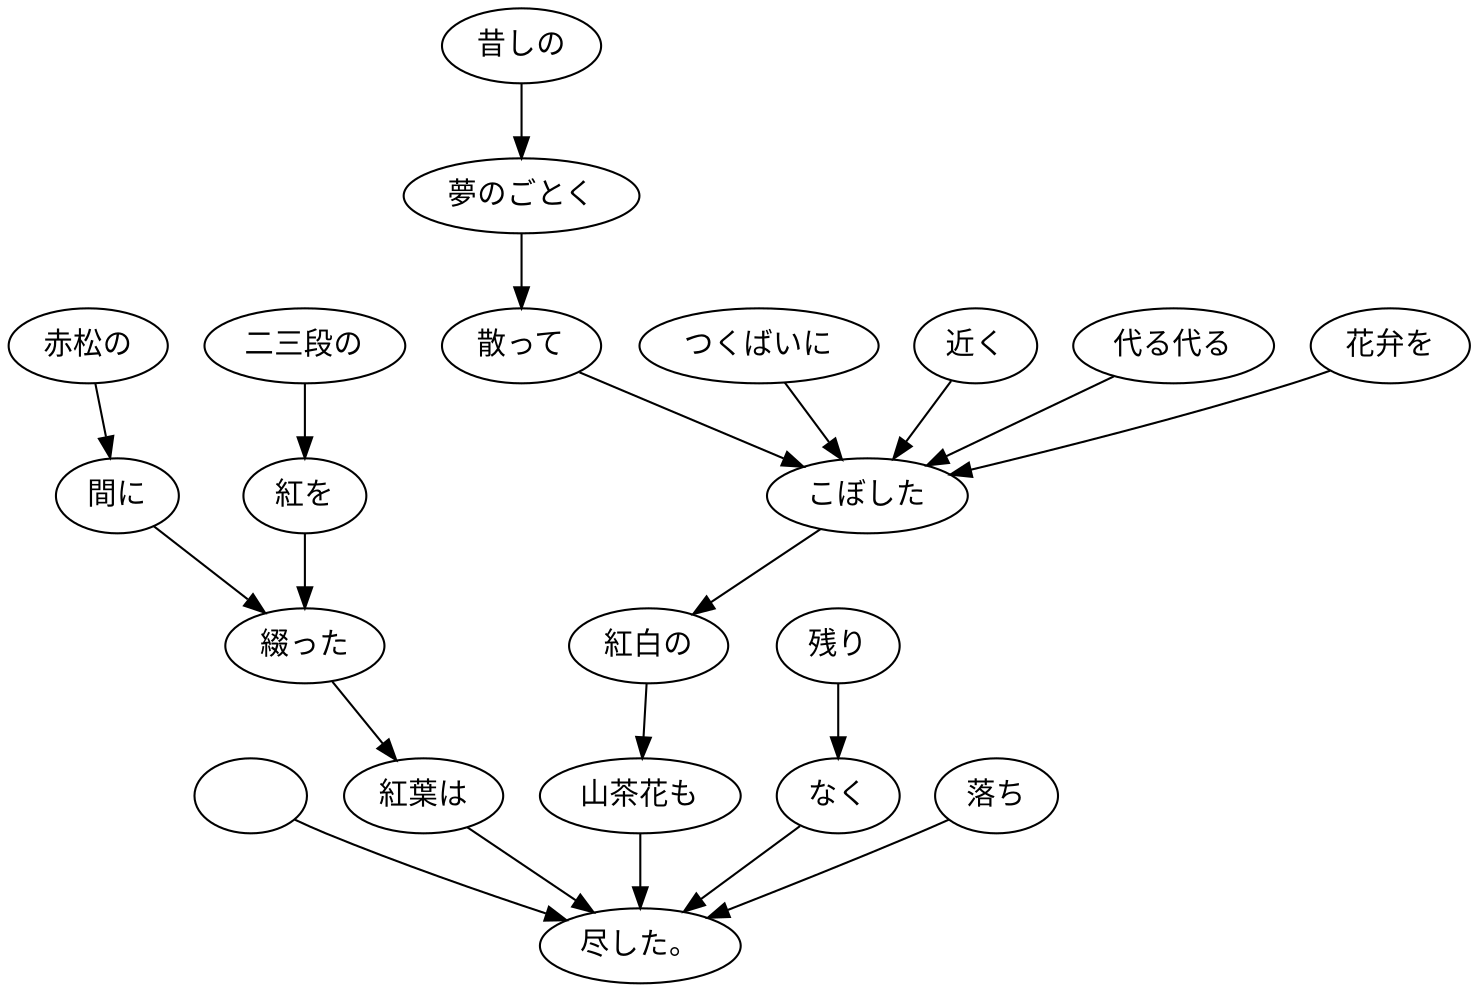 digraph graph325 {
	node0 [label="　"];
	node1 [label="赤松の"];
	node2 [label="間に"];
	node3 [label="二三段の"];
	node4 [label="紅を"];
	node5 [label="綴った"];
	node6 [label="紅葉は"];
	node7 [label="昔しの"];
	node8 [label="夢のごとく"];
	node9 [label="散って"];
	node10 [label="つくばいに"];
	node11 [label="近く"];
	node12 [label="代る代る"];
	node13 [label="花弁を"];
	node14 [label="こぼした"];
	node15 [label="紅白の"];
	node16 [label="山茶花も"];
	node17 [label="残り"];
	node18 [label="なく"];
	node19 [label="落ち"];
	node20 [label="尽した。"];
	node0 -> node20;
	node1 -> node2;
	node2 -> node5;
	node3 -> node4;
	node4 -> node5;
	node5 -> node6;
	node6 -> node20;
	node7 -> node8;
	node8 -> node9;
	node9 -> node14;
	node10 -> node14;
	node11 -> node14;
	node12 -> node14;
	node13 -> node14;
	node14 -> node15;
	node15 -> node16;
	node16 -> node20;
	node17 -> node18;
	node18 -> node20;
	node19 -> node20;
}
